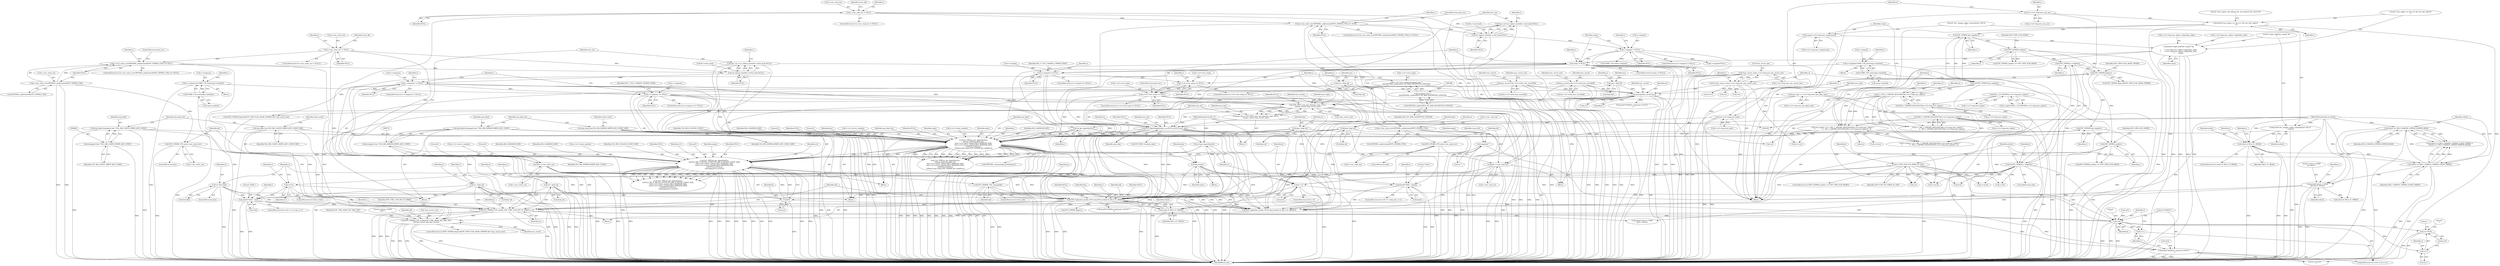 digraph "1_openssl_34628967f1e65dc8f34e000f0f5518e21afbfc7b_0@pointer" {
"1000958" [label="(Call,EVP_CIPHER_CTX_ctrl(dd, EVP_CTRL_GCM_SET_IV_FIXED, k, iv))"];
"1000949" [label="(Call,EVP_CipherInit_ex(dd,c,NULL,key,NULL,(which & SSL3_CC_WRITE)))"];
"1000574" [label="(Call,EVP_CIPHER_CTX_cleanup(dd))"];
"1000498" [label="(Call,dd= s->enc_write_ctx)"];
"1000473" [label="(Call,s->enc_write_ctx != NULL)"];
"1000494" [label="(Call,EVP_CIPHER_CTX_init(s->enc_write_ctx))"];
"1000484" [label="(Call,s->enc_write_ctx=OPENSSL_malloc(sizeof(EVP_CIPHER_CTX)))"];
"1000326" [label="(Call,dd= s->enc_read_ctx)"];
"1000301" [label="(Call,s->enc_read_ctx != NULL)"];
"1000322" [label="(Call,EVP_CIPHER_CTX_init(s->enc_read_ctx))"];
"1000312" [label="(Call,s->enc_read_ctx=OPENSSL_malloc(sizeof(EVP_CIPHER_CTX)))"];
"1000945" [label="(Call,EVP_CIPHER_mode(c))"];
"1000761" [label="(Call,EVP_CIPHER_flags(c))"];
"1000637" [label="(Call,EVP_CIPHER_iv_length(c))"];
"1000628" [label="(Call,EVP_CIPHER_mode(c))"];
"1000599" [label="(Call,EVP_CIPHER_key_length(c))"];
"1000216" [label="(Call,printf(\"\tevp_cipher == %p ==? &d_cbc_ede_cipher3\n\", c))"];
"1000156" [label="(Call,c=s->s3->tmp.new_sym_enc)"];
"1000838" [label="(Call,EVP_CIPHER_key_length(c))"];
"1000813" [label="(Call,tls1_PRF(ssl_get_algorithm2(s),\n\t\t\t\texp_label,exp_label_len,\n\t\t\t\ts->s3->client_random,SSL3_RANDOM_SIZE,\n\t\t\t\ts->s3->server_random,SSL3_RANDOM_SIZE,\n\t\t\t\tNULL,0,NULL,0,\n\t\t\t\tkey,j,tmp1,tmp2,EVP_CIPHER_key_length(c)))"];
"1000814" [label="(Call,ssl_get_algorithm2(s))"];
"1000109" [label="(MethodParameterIn,SSL *s)"];
"1000681" [label="(Call,exp_label=(unsigned char *)TLS_MD_CLIENT_WRITE_KEY_CONST)"];
"1000683" [label="(Call,(unsigned char *)TLS_MD_CLIENT_WRITE_KEY_CONST)"];
"1000728" [label="(Call,exp_label=(unsigned char *)TLS_MD_SERVER_WRITE_KEY_CONST)"];
"1000730" [label="(Call,(unsigned char *)TLS_MD_SERVER_WRITE_KEY_CONST)"];
"1000733" [label="(Call,exp_label_len=TLS_MD_SERVER_WRITE_KEY_CONST_SIZE)"];
"1000686" [label="(Call,exp_label_len=TLS_MD_CLIENT_WRITE_KEY_CONST_SIZE)"];
"1000527" [label="(Call,s->compress == NULL)"];
"1000518" [label="(Call,s->compress=COMP_CTX_new(comp->method))"];
"1000522" [label="(Call,COMP_CTX_new(comp->method))"];
"1000512" [label="(Call,s->compress != NULL)"];
"1000505" [label="(Call,ssl_replace_hash(&s->write_hash,NULL))"];
"1000483" [label="(Call,(s->enc_write_ctx=OPENSSL_malloc(sizeof(EVP_CIPHER_CTX))) == NULL)"];
"1000773" [label="(Call,EVP_DigestSignInit(mac_ctx,NULL,m,NULL,mac_key))"];
"1000331" [label="(Call,mac_ctx=ssl_replace_hash(&s->read_hash,NULL))"];
"1000333" [label="(Call,ssl_replace_hash(&s->read_hash,NULL))"];
"1000311" [label="(Call,(s->enc_read_ctx=OPENSSL_malloc(sizeof(EVP_CIPHER_CTX))) == NULL)"];
"1000503" [label="(Call,mac_ctx = ssl_replace_hash(&s->write_hash,NULL))"];
"1000767" [label="(Call,EVP_PKEY_new_mac_key(mac_type, NULL,\n\t\t\t\tmac_secret,*mac_secret_size))"];
"1000174" [label="(Call,mac_type = s->s3->tmp.new_mac_pkey_type)"];
"1000356" [label="(Call,comp != NULL)"];
"1000195" [label="(Call,printf(\"\talg= %ld/%ld, comp= %p\n\",\n\t       s->s3->tmp.new_cipher->algorithm_mkey,\n\t       s->s3->tmp.new_cipher->algorithm_auth,\n\t       comp))"];
"1000183" [label="(Call,comp=s->s3->tmp.new_compression)"];
"1000340" [label="(Call,s->expand != NULL)"];
"1000402" [label="(Call,s->s3->rrec.comp == NULL)"];
"1000389" [label="(Call,s->s3->rrec.comp=(unsigned char *)\n\t\t\t\t\tOPENSSL_malloc(SSL3_RT_MAX_ENCRYPTED_LENGTH))"];
"1000397" [label="(Call,(unsigned char *)\n\t\t\t\t\tOPENSSL_malloc(SSL3_RT_MAX_ENCRYPTED_LENGTH))"];
"1000399" [label="(Call,OPENSSL_malloc(SSL3_RT_MAX_ENCRYPTED_LENGTH))"];
"1000380" [label="(Call,s->s3->rrec.comp == NULL)"];
"1000369" [label="(Call,s->expand == NULL)"];
"1000360" [label="(Call,s->expand=COMP_CTX_new(comp->method))"];
"1000364" [label="(Call,COMP_CTX_new(comp->method))"];
"1000754" [label="(Call,memcpy(mac_secret,ms,i))"];
"1000554" [label="(Call,mac_secret= &(s->s3->write_mac_secret[0]))"];
"1000429" [label="(Call,mac_secret= &(s->s3->read_mac_secret[0]))"];
"1000648" [label="(Call,ms=  &(p[ 0]))"];
"1000697" [label="(Call,ms=  &(p[ n]))"];
"1000585" [label="(Call,i=*mac_secret_size=s->s3->tmp.new_mac_secret_size)"];
"1000587" [label="(Call,*mac_secret_size=s->s3->tmp.new_mac_secret_size)"];
"1000165" [label="(Call,m=s->s3->tmp.new_hash)"];
"1000765" [label="(Call,mac_key = EVP_PKEY_new_mac_key(mac_type, NULL,\n\t\t\t\tmac_secret,*mac_secret_size))"];
"1000708" [label="(Call,key= &(p[ n]))"];
"1000659" [label="(Call,key= &(p[ n]))"];
"1000601" [label="(Call,j=is_export ? (cl < SSL_C_EXPORT_KEYLENGTH(s->s3->tmp.new_cipher) ?\n\t               cl : SSL_C_EXPORT_KEYLENGTH(s->s3->tmp.new_cipher)) : cl)"];
"1000606" [label="(Call,cl < SSL_C_EXPORT_KEYLENGTH(s->s3->tmp.new_cipher))"];
"1000597" [label="(Call,cl=EVP_CIPHER_key_length(c))"];
"1000608" [label="(Call,SSL_C_EXPORT_KEYLENGTH(s->s3->tmp.new_cipher))"];
"1000148" [label="(Call,SSL_C_IS_EXPORT(s->s3->tmp.new_cipher))"];
"1000617" [label="(Call,SSL_C_EXPORT_KEYLENGTH(s->s3->tmp.new_cipher))"];
"1000851" [label="(Call,tls1_PRF(ssl_get_algorithm2(s),\n\t\t\t\t\tTLS_MD_IV_BLOCK_CONST,TLS_MD_IV_BLOCK_CONST_SIZE,\n\t\t\t\t\ts->s3->client_random,SSL3_RANDOM_SIZE,\n\t\t\t\t\ts->s3->server_random,SSL3_RANDOM_SIZE,\n\t\t\t\t\tNULL,0,NULL,0,\n\t\t\t\t\tempty,0,iv1,iv2,k*2))"];
"1000852" [label="(Call,ssl_get_algorithm2(s))"];
"1000113" [label="(Call,empty[]=\"\")"];
"1000876" [label="(Call,k*2)"];
"1000845" [label="(Call,k > 0)"];
"1000631" [label="(Call,k = EVP_GCM_TLS_FIXED_IV_LEN)"];
"1000635" [label="(Call,k=EVP_CIPHER_iv_length(c))"];
"1000841" [label="(Call,key=tmp1)"];
"1000916" [label="(Call,printf(\"%02x\", key[i]))"];
"1000955" [label="(Call,which & SSL3_CC_WRITE)"];
"1000781" [label="(Call,printf(\"which = %04X\nmac key=\",which))"];
"1000644" [label="(Call,which == SSL3_CHANGE_CIPHER_SERVER_READ)"];
"1000641" [label="(Call,which == SSL3_CHANGE_CIPHER_CLIENT_WRITE)"];
"1000273" [label="(Call,which & SSL3_CC_READ)"];
"1000192" [label="(Call,printf(\"tls1_change_cipher_state(which= %d) w/\n\", which))"];
"1000110" [label="(MethodParameterIn,int which)"];
"1000882" [label="(Call,iv=iv1)"];
"1000936" [label="(Call,printf(\"%02x\", iv[i]))"];
"1000886" [label="(Call,iv= &(iv1[k]))"];
"1000670" [label="(Call,iv=  &(p[ n]))"];
"1000719" [label="(Call,iv=  &(p[ n]))"];
"1000981" [label="(Call,EVP_CIPHER_CTX_ctrl(dd,EVP_CTRL_AEAD_SET_MAC_KEY,\n\t\t\t\t*mac_secret_size,mac_secret))"];
"1001023" [label="(Call,z<k)"];
"1001026" [label="(Call,z++)"];
"1001034" [label="(Call,(z+1)%16)"];
"1001035" [label="(Call,z+1)"];
"1001028" [label="(Call,printf(\"%02X%c\",iv[z],((z+1)%16)?' ':'\n'))"];
"1000643" [label="(Identifier,SSL3_CHANGE_CIPHER_CLIENT_WRITE)"];
"1000810" [label="(Block,)"];
"1000948" [label="(Block,)"];
"1000895" [label="(Identifier,s)"];
"1000762" [label="(Identifier,c)"];
"1000660" [label="(Identifier,key)"];
"1000500" [label="(Call,s->enc_write_ctx)"];
"1000554" [label="(Call,mac_secret= &(s->s3->write_mac_secret[0]))"];
"1000851" [label="(Call,tls1_PRF(ssl_get_algorithm2(s),\n\t\t\t\t\tTLS_MD_IV_BLOCK_CONST,TLS_MD_IV_BLOCK_CONST_SIZE,\n\t\t\t\t\ts->s3->client_random,SSL3_RANDOM_SIZE,\n\t\t\t\t\ts->s3->server_random,SSL3_RANDOM_SIZE,\n\t\t\t\t\tNULL,0,NULL,0,\n\t\t\t\t\tempty,0,iv1,iv2,k*2))"];
"1000728" [label="(Call,exp_label=(unsigned char *)TLS_MD_SERVER_WRITE_KEY_CONST)"];
"1000495" [label="(Call,s->enc_write_ctx)"];
"1000484" [label="(Call,s->enc_write_ctx=OPENSSL_malloc(sizeof(EVP_CIPHER_CTX)))"];
"1000690" [label="(Identifier,client_write)"];
"1000522" [label="(Call,COMP_CTX_new(comp->method))"];
"1000149" [label="(Call,s->s3->tmp.new_cipher)"];
"1000618" [label="(Call,s->s3->tmp.new_cipher)"];
"1000641" [label="(Call,which == SSL3_CHANGE_CIPHER_CLIENT_WRITE)"];
"1000768" [label="(Identifier,mac_type)"];
"1000877" [label="(Identifier,k)"];
"1000157" [label="(Identifier,c)"];
"1000628" [label="(Call,EVP_CIPHER_mode(c))"];
"1000730" [label="(Call,(unsigned char *)TLS_MD_SERVER_WRITE_KEY_CONST)"];
"1000319" [label="(Identifier,NULL)"];
"1000882" [label="(Call,iv=iv1)"];
"1000915" [label="(Identifier,i)"];
"1000323" [label="(Call,s->enc_read_ctx)"];
"1001023" [label="(Call,z<k)"];
"1000688" [label="(Identifier,TLS_MD_CLIENT_WRITE_KEY_CONST_SIZE)"];
"1000310" [label="(ControlStructure,if ((s->enc_read_ctx=OPENSSL_malloc(sizeof(EVP_CIPHER_CTX))) == NULL))"];
"1000885" [label="(ControlStructure,else)"];
"1000393" [label="(Identifier,s)"];
"1000529" [label="(Identifier,s)"];
"1000635" [label="(Call,k=EVP_CIPHER_iv_length(c))"];
"1000757" [label="(Identifier,i)"];
"1000649" [label="(Identifier,ms)"];
"1000642" [label="(Identifier,which)"];
"1000917" [label="(Literal,\"%02x\")"];
"1000944" [label="(Call,EVP_CIPHER_mode(c) == EVP_CIPH_GCM_MODE)"];
"1000650" [label="(Call,&(p[ 0]))"];
"1000981" [label="(Call,EVP_CIPHER_CTX_ctrl(dd,EVP_CTRL_AEAD_SET_MAC_KEY,\n\t\t\t\t*mac_secret_size,mac_secret))"];
"1000818" [label="(Call,s->s3->client_random)"];
"1000774" [label="(Identifier,mac_ctx)"];
"1000813" [label="(Call,tls1_PRF(ssl_get_algorithm2(s),\n\t\t\t\texp_label,exp_label_len,\n\t\t\t\ts->s3->client_random,SSL3_RANDOM_SIZE,\n\t\t\t\ts->s3->server_random,SSL3_RANDOM_SIZE,\n\t\t\t\tNULL,0,NULL,0,\n\t\t\t\tkey,j,tmp1,tmp2,EVP_CIPHER_key_length(c)))"];
"1000836" [label="(Identifier,tmp1)"];
"1001028" [label="(Call,printf(\"%02X%c\",iv[z],((z+1)%16)?' ':'\n'))"];
"1001047" [label="(Call,OPENSSL_cleanse(tmp2,sizeof(tmp1)))"];
"1000988" [label="(Literal,\"which = %04X\nkey=\")"];
"1000301" [label="(Call,s->enc_read_ctx != NULL)"];
"1000698" [label="(Identifier,ms)"];
"1000630" [label="(Identifier,EVP_CIPH_GCM_MODE)"];
"1000954" [label="(Identifier,NULL)"];
"1000884" [label="(Identifier,iv1)"];
"1000148" [label="(Call,SSL_C_IS_EXPORT(s->s3->tmp.new_cipher))"];
"1000781" [label="(Call,printf(\"which = %04X\nmac key=\",which))"];
"1000842" [label="(Identifier,key)"];
"1000632" [label="(Identifier,k)"];
"1000856" [label="(Call,s->s3->client_random)"];
"1000776" [label="(Identifier,m)"];
"1000362" [label="(Identifier,s)"];
"1000167" [label="(Call,s->s3->tmp.new_hash)"];
"1000185" [label="(Call,s->s3->tmp.new_compression)"];
"1000360" [label="(Call,s->expand=COMP_CTX_new(comp->method))"];
"1000384" [label="(Identifier,s)"];
"1000725" [label="(Call,n+=k)"];
"1000627" [label="(Call,EVP_CIPHER_mode(c) == EVP_CIPH_GCM_MODE)"];
"1000399" [label="(Call,OPENSSL_malloc(SSL3_RT_MAX_ENCRYPTED_LENGTH))"];
"1000390" [label="(Call,s->s3->rrec.comp)"];
"1000572" [label="(ControlStructure,if (reuse_dd))"];
"1000855" [label="(Identifier,TLS_MD_IV_BLOCK_CONST_SIZE)"];
"1000729" [label="(Identifier,exp_label)"];
"1000346" [label="(Call,COMP_CTX_free(s->expand))"];
"1000276" [label="(Block,)"];
"1000850" [label="(Call,!tls1_PRF(ssl_get_algorithm2(s),\n\t\t\t\t\tTLS_MD_IV_BLOCK_CONST,TLS_MD_IV_BLOCK_CONST_SIZE,\n\t\t\t\t\ts->s3->client_random,SSL3_RANDOM_SIZE,\n\t\t\t\t\ts->s3->server_random,SSL3_RANDOM_SIZE,\n\t\t\t\t\tNULL,0,NULL,0,\n\t\t\t\t\tempty,0,iv1,iv2,k*2))"];
"1000715" [label="(Identifier,n)"];
"1000373" [label="(Identifier,NULL)"];
"1001039" [label="(Literal,' ')"];
"1000726" [label="(Identifier,n)"];
"1000835" [label="(Identifier,j)"];
"1000852" [label="(Call,ssl_get_algorithm2(s))"];
"1000485" [label="(Call,s->enc_write_ctx)"];
"1000166" [label="(Identifier,m)"];
"1000687" [label="(Identifier,exp_label_len)"];
"1000854" [label="(Identifier,TLS_MD_IV_BLOCK_CONST)"];
"1000654" [label="(Call,n=i+i)"];
"1000365" [label="(Call,comp->method)"];
"1000514" [label="(Identifier,s)"];
"1000667" [label="(Call,j+j)"];
"1000338" [label="(Identifier,NULL)"];
"1000599" [label="(Call,EVP_CIPHER_key_length(c))"];
"1000977" [label="(Identifier,c)"];
"1000115" [label="(Literal,\"\")"];
"1000340" [label="(Call,s->expand != NULL)"];
"1000483" [label="(Call,(s->enc_write_ctx=OPENSSL_malloc(sizeof(EVP_CIPHER_CTX))) == NULL)"];
"1000935" [label="(Identifier,i)"];
"1000196" [label="(Literal,\"\talg= %ld/%ld, comp= %p\n\")"];
"1000812" [label="(Call,!tls1_PRF(ssl_get_algorithm2(s),\n\t\t\t\texp_label,exp_label_len,\n\t\t\t\ts->s3->client_random,SSL3_RANDOM_SIZE,\n\t\t\t\ts->s3->server_random,SSL3_RANDOM_SIZE,\n\t\t\t\tNULL,0,NULL,0,\n\t\t\t\tkey,j,tmp1,tmp2,EVP_CIPHER_key_length(c)))"];
"1000528" [label="(Call,s->compress)"];
"1000534" [label="(Identifier,SSL_F_TLS1_CHANGE_CIPHER_STATE)"];
"1000870" [label="(Identifier,NULL)"];
"1000720" [label="(Identifier,iv)"];
"1000705" [label="(Call,i+j)"];
"1000841" [label="(Call,key=tmp1)"];
"1000764" [label="(Block,)"];
"1000498" [label="(Call,dd= s->enc_write_ctx)"];
"1000585" [label="(Call,i=*mac_secret_size=s->s3->tmp.new_mac_secret_size)"];
"1000874" [label="(Identifier,iv1)"];
"1000769" [label="(Identifier,NULL)"];
"1000494" [label="(Call,EVP_CIPHER_CTX_init(s->enc_write_ctx))"];
"1000763" [label="(Identifier,EVP_CIPH_FLAG_AEAD_CIPHER)"];
"1000114" [label="(Identifier,empty)"];
"1000629" [label="(Identifier,c)"];
"1000659" [label="(Call,key= &(p[ n]))"];
"1000839" [label="(Identifier,c)"];
"1000540" [label="(Identifier,s)"];
"1000873" [label="(Literal,0)"];
"1000661" [label="(Call,&(p[ n]))"];
"1000518" [label="(Call,s->compress=COMP_CTX_new(comp->method))"];
"1000987" [label="(Call,printf(\"which = %04X\nkey=\",which))"];
"1000455" [label="(Identifier,s)"];
"1000305" [label="(Identifier,NULL)"];
"1000760" [label="(Call,EVP_CIPHER_flags(c)&EVP_CIPH_FLAG_AEAD_CIPHER)"];
"1000333" [label="(Call,ssl_replace_hash(&s->read_hash,NULL))"];
"1000311" [label="(Call,(s->enc_read_ctx=OPENSSL_malloc(sizeof(EVP_CIPHER_CTX))) == NULL)"];
"1000946" [label="(Identifier,c)"];
"1000195" [label="(Call,printf(\"\talg= %ld/%ld, comp= %p\n\",\n\t       s->s3->tmp.new_cipher->algorithm_mkey,\n\t       s->s3->tmp.new_cipher->algorithm_auth,\n\t       comp))"];
"1000403" [label="(Call,s->s3->rrec.comp)"];
"1000666" [label="(Identifier,n)"];
"1000665" [label="(Call,n+=j+j)"];
"1000474" [label="(Call,s->enc_write_ctx)"];
"1001026" [label="(Call,z++)"];
"1000144" [label="(Identifier,reuse_dd)"];
"1000626" [label="(ControlStructure,if (EVP_CIPHER_mode(c) == EVP_CIPH_GCM_MODE))"];
"1000846" [label="(Identifier,k)"];
"1000790" [label="(Call,z<i)"];
"1000479" [label="(Identifier,reuse_dd)"];
"1000732" [label="(Identifier,TLS_MD_SERVER_WRITE_KEY_CONST)"];
"1000555" [label="(Identifier,mac_secret)"];
"1000633" [label="(Identifier,EVP_GCM_TLS_FIXED_IV_LEN)"];
"1000334" [label="(Call,&s->read_hash)"];
"1000617" [label="(Call,SSL_C_EXPORT_KEYLENGTH(s->s3->tmp.new_cipher))"];
"1000606" [label="(Call,cl < SSL_C_EXPORT_KEYLENGTH(s->s3->tmp.new_cipher))"];
"1000216" [label="(Call,printf(\"\tevp_cipher == %p ==? &d_cbc_ede_cipher3\n\", c))"];
"1000829" [label="(Identifier,SSL3_RANDOM_SIZE)"];
"1000526" [label="(ControlStructure,if (s->compress == NULL))"];
"1000184" [label="(Identifier,comp)"];
"1000970" [label="(Call,which & SSL3_CC_WRITE)"];
"1000945" [label="(Call,EVP_CIPHER_mode(c))"];
"1000678" [label="(Call,k+k)"];
"1000273" [label="(Call,which & SSL3_CC_READ)"];
"1000782" [label="(Literal,\"which = %04X\nmac key=\")"];
"1000380" [label="(Call,s->s3->rrec.comp == NULL)"];
"1000686" [label="(Call,exp_label_len=TLS_MD_CLIENT_WRITE_KEY_CONST_SIZE)"];
"1000174" [label="(Call,mac_type = s->s3->tmp.new_mac_pkey_type)"];
"1000716" [label="(Call,j+k)"];
"1000853" [label="(Identifier,s)"];
"1000693" [label="(Block,)"];
"1000775" [label="(Identifier,NULL)"];
"1000192" [label="(Call,printf(\"tls1_change_cipher_state(which= %d) w/\n\", which))"];
"1000647" [label="(Block,)"];
"1000588" [label="(Call,*mac_secret_size)"];
"1000520" [label="(Identifier,s)"];
"1000364" [label="(Call,COMP_CTX_new(comp->method))"];
"1000512" [label="(Call,s->compress != NULL)"];
"1000656" [label="(Call,i+i)"];
"1001038" [label="(Literal,16)"];
"1000511" [label="(ControlStructure,if (s->compress != NULL))"];
"1000341" [label="(Call,s->expand)"];
"1000878" [label="(Literal,2)"];
"1000300" [label="(ControlStructure,if (s->enc_read_ctx != NULL))"];
"1000637" [label="(Call,EVP_CIPHER_iv_length(c))"];
"1000976" [label="(Call,EVP_CIPHER_flags(c))"];
"1000531" [label="(Identifier,NULL)"];
"1000165" [label="(Call,m=s->s3->tmp.new_hash)"];
"1001035" [label="(Call,z+1)"];
"1000823" [label="(Identifier,SSL3_RANDOM_SIZE)"];
"1000648" [label="(Call,ms=  &(p[ 0]))"];
"1000831" [label="(Literal,0)"];
"1000388" [label="(Identifier,NULL)"];
"1000274" [label="(Identifier,which)"];
"1000194" [label="(Identifier,which)"];
"1000496" [label="(Identifier,s)"];
"1000527" [label="(Call,s->compress == NULL)"];
"1000754" [label="(Call,memcpy(mac_secret,ms,i))"];
"1000517" [label="(Block,)"];
"1000780" [label="(Identifier,mac_key)"];
"1000342" [label="(Identifier,s)"];
"1000369" [label="(Call,s->expand == NULL)"];
"1000956" [label="(Identifier,which)"];
"1000503" [label="(Call,mac_ctx = ssl_replace_hash(&s->write_hash,NULL))"];
"1000646" [label="(Identifier,SSL3_CHANGE_CIPHER_SERVER_READ)"];
"1000887" [label="(Identifier,iv)"];
"1000574" [label="(Call,EVP_CIPHER_CTX_cleanup(dd))"];
"1000402" [label="(Call,s->s3->rrec.comp == NULL)"];
"1000872" [label="(Identifier,empty)"];
"1000694" [label="(Call,n=i)"];
"1000359" [label="(Block,)"];
"1000830" [label="(Identifier,NULL)"];
"1000868" [label="(Identifier,NULL)"];
"1000952" [label="(Identifier,NULL)"];
"1000355" [label="(ControlStructure,if (comp != NULL))"];
"1000482" [label="(ControlStructure,if ((s->enc_write_ctx=OPENSSL_malloc(sizeof(EVP_CIPHER_CTX))) == NULL))"];
"1001033" [label="(Call,((z+1)%16)?' ':'\n')"];
"1000734" [label="(Identifier,exp_label_len)"];
"1000636" [label="(Identifier,k)"];
"1000672" [label="(Call,&(p[ n]))"];
"1001037" [label="(Literal,1)"];
"1000344" [label="(Identifier,NULL)"];
"1000283" [label="(Identifier,s)"];
"1000833" [label="(Literal,0)"];
"1000602" [label="(Identifier,j)"];
"1000709" [label="(Identifier,key)"];
"1000499" [label="(Identifier,dd)"];
"1000964" [label="(Call,EVP_CipherInit_ex(dd,c,NULL,key,iv,(which & SSL3_CC_WRITE)))"];
"1000814" [label="(Call,ssl_get_algorithm2(s))"];
"1000905" [label="(ControlStructure,for (i=0; i<c->key_len; i++))"];
"1000771" [label="(Call,*mac_secret_size)"];
"1000958" [label="(Call,EVP_CIPHER_CTX_ctrl(dd, EVP_CTRL_GCM_SET_IV_FIXED, k, iv))"];
"1000410" [label="(Identifier,NULL)"];
"1000370" [label="(Call,s->expand)"];
"1000472" [label="(ControlStructure,if (s->enc_write_ctx != NULL))"];
"1000777" [label="(Identifier,NULL)"];
"1000875" [label="(Identifier,iv2)"];
"1000883" [label="(Identifier,iv)"];
"1000356" [label="(Call,comp != NULL)"];
"1000936" [label="(Call,printf(\"%02x\", iv[i]))"];
"1000616" [label="(Identifier,cl)"];
"1000316" [label="(Call,OPENSSL_malloc(sizeof(EVP_CIPHER_CTX)))"];
"1000381" [label="(Call,s->s3->rrec.comp)"];
"1000328" [label="(Call,s->enc_read_ctx)"];
"1000275" [label="(Identifier,SSL3_CC_READ)"];
"1000176" [label="(Call,s->s3->tmp.new_mac_pkey_type)"];
"1000505" [label="(Call,ssl_replace_hash(&s->write_hash,NULL))"];
"1000871" [label="(Literal,0)"];
"1000834" [label="(Identifier,key)"];
"1000313" [label="(Call,s->enc_read_ctx)"];
"1000634" [label="(ControlStructure,else)"];
"1000986" [label="(Identifier,mac_secret)"];
"1000429" [label="(Call,mac_secret= &(s->s3->read_mac_secret[0]))"];
"1000440" [label="(Identifier,mac_secret_size)"];
"1000621" [label="(Identifier,s)"];
"1000788" [label="(Identifier,z)"];
"1000607" [label="(Identifier,cl)"];
"1000302" [label="(Call,s->enc_read_ctx)"];
"1000770" [label="(Identifier,mac_secret)"];
"1000644" [label="(Call,which == SSL3_CHANGE_CIPHER_SERVER_READ)"];
"1000430" [label="(Identifier,mac_secret)"];
"1000682" [label="(Identifier,exp_label)"];
"1000504" [label="(Identifier,mac_ctx)"];
"1000708" [label="(Call,key= &(p[ n]))"];
"1000389" [label="(Call,s->s3->rrec.comp=(unsigned char *)\n\t\t\t\t\tOPENSSL_malloc(SSL3_RT_MAX_ENCRYPTED_LENGTH))"];
"1000397" [label="(Call,(unsigned char *)\n\t\t\t\t\tOPENSSL_malloc(SSL3_RT_MAX_ENCRYPTED_LENGTH))"];
"1000843" [label="(Identifier,tmp1)"];
"1000880" [label="(ControlStructure,if (client_write))"];
"1000601" [label="(Call,j=is_export ? (cl < SSL_C_EXPORT_KEYLENGTH(s->s3->tmp.new_cipher) ?\n\t               cl : SSL_C_EXPORT_KEYLENGTH(s->s3->tmp.new_cipher)) : cl)"];
"1000575" [label="(Identifier,dd)"];
"1000307" [label="(Identifier,reuse_dd)"];
"1000847" [label="(Literal,0)"];
"1000683" [label="(Call,(unsigned char *)TLS_MD_CLIENT_WRITE_KEY_CONST)"];
"1000493" [label="(ControlStructure,else)"];
"1000862" [label="(Call,s->s3->server_random)"];
"1000109" [label="(MethodParameterIn,SSL *s)"];
"1000110" [label="(MethodParameterIn,int which)"];
"1000379" [label="(ControlStructure,if (s->s3->rrec.comp == NULL))"];
"1000824" [label="(Call,s->s3->server_random)"];
"1000400" [label="(Identifier,SSL3_RT_MAX_ENCRYPTED_LENGTH)"];
"1000215" [label="(Identifier,comp)"];
"1000326" [label="(Call,dd= s->enc_read_ctx)"];
"1000719" [label="(Call,iv=  &(p[ n]))"];
"1000339" [label="(ControlStructure,if (s->expand != NULL))"];
"1000523" [label="(Call,comp->method)"];
"1000778" [label="(Identifier,mac_key)"];
"1000556" [label="(Call,&(s->s3->write_mac_secret[0]))"];
"1000350" [label="(Call,s->expand=NULL)"];
"1000681" [label="(Call,exp_label=(unsigned char *)TLS_MD_CLIENT_WRITE_KEY_CONST)"];
"1000272" [label="(ControlStructure,if (which & SSL3_CC_READ))"];
"1001068" [label="(MethodReturn,int)"];
"1000655" [label="(Identifier,n)"];
"1000953" [label="(Identifier,key)"];
"1000597" [label="(Call,cl=EVP_CIPHER_key_length(c))"];
"1000937" [label="(Literal,\"%02x\")"];
"1000949" [label="(Call,EVP_CipherInit_ex(dd,c,NULL,key,NULL,(which & SSL3_CC_WRITE)))"];
"1000586" [label="(Identifier,i)"];
"1000513" [label="(Call,s->compress)"];
"1000218" [label="(Identifier,c)"];
"1000111" [label="(Block,)"];
"1000938" [label="(Call,iv[i])"];
"1000327" [label="(Identifier,dd)"];
"1000735" [label="(Identifier,TLS_MD_SERVER_WRITE_KEY_CONST_SIZE)"];
"1000960" [label="(Identifier,EVP_CTRL_GCM_SET_IV_FIXED)"];
"1000795" [label="(Call,printf(\"%02X%c\",ms[z],((z+1)%16)?' ':'\n'))"];
"1000765" [label="(Call,mac_key = EVP_PKEY_new_mac_key(mac_type, NULL,\n\t\t\t\tmac_secret,*mac_secret_size))"];
"1000983" [label="(Identifier,EVP_CTRL_AEAD_SET_MAC_KEY)"];
"1000677" [label="(Identifier,n)"];
"1000916" [label="(Call,printf(\"%02x\", key[i]))"];
"1001030" [label="(Call,iv[z])"];
"1000477" [label="(Identifier,NULL)"];
"1000670" [label="(Call,iv=  &(p[ n]))"];
"1000817" [label="(Identifier,exp_label_len)"];
"1000156" [label="(Call,c=s->s3->tmp.new_sym_enc)"];
"1000320" [label="(ControlStructure,goto err;)"];
"1000714" [label="(Call,n+=j+k)"];
"1000577" [label="(Identifier,p)"];
"1000974" [label="(Call,(EVP_CIPHER_flags(c)&EVP_CIPH_FLAG_AEAD_CIPHER) && *mac_secret_size)"];
"1000832" [label="(Identifier,NULL)"];
"1001020" [label="(Call,z=0)"];
"1000603" [label="(Call,is_export ? (cl < SSL_C_EXPORT_KEYLENGTH(s->s3->tmp.new_cipher) ?\n\t               cl : SSL_C_EXPORT_KEYLENGTH(s->s3->tmp.new_cipher)) : cl)"];
"1000845" [label="(Call,k > 0)"];
"1000321" [label="(ControlStructure,else)"];
"1000332" [label="(Identifier,mac_ctx)"];
"1000756" [label="(Identifier,ms)"];
"1000322" [label="(Call,EVP_CIPHER_CTX_init(s->enc_read_ctx))"];
"1000314" [label="(Identifier,s)"];
"1001034" [label="(Call,(z+1)%16)"];
"1000761" [label="(Call,EVP_CIPHER_flags(c))"];
"1001040" [label="(Literal,'\n')"];
"1000348" [label="(Identifier,s)"];
"1000491" [label="(Identifier,NULL)"];
"1000486" [label="(Identifier,s)"];
"1000609" [label="(Call,s->s3->tmp.new_cipher)"];
"1000331" [label="(Call,mac_ctx=ssl_replace_hash(&s->read_hash,NULL))"];
"1000645" [label="(Identifier,which)"];
"1000767" [label="(Call,EVP_PKEY_new_mac_key(mac_type, NULL,\n\t\t\t\tmac_secret,*mac_secret_size))"];
"1000605" [label="(Call,cl < SSL_C_EXPORT_KEYLENGTH(s->s3->tmp.new_cipher) ?\n\t               cl : SSL_C_EXPORT_KEYLENGTH(s->s3->tmp.new_cipher))"];
"1000869" [label="(Literal,0)"];
"1000516" [label="(Identifier,NULL)"];
"1000951" [label="(Identifier,c)"];
"1000867" [label="(Identifier,SSL3_RANDOM_SIZE)"];
"1000886" [label="(Call,iv= &(iv1[k]))"];
"1000973" [label="(ControlStructure,if ((EVP_CIPHER_flags(c)&EVP_CIPH_FLAG_AEAD_CIPHER) && *mac_secret_size))"];
"1000888" [label="(Call,&(iv1[k]))"];
"1000371" [label="(Identifier,s)"];
"1000146" [label="(Call,is_export=SSL_C_IS_EXPORT(s->s3->tmp.new_cipher))"];
"1000837" [label="(Identifier,tmp2)"];
"1000957" [label="(Identifier,SSL3_CC_WRITE)"];
"1000773" [label="(Call,EVP_DigestSignInit(mac_ctx,NULL,m,NULL,mac_key))"];
"1000755" [label="(Identifier,mac_secret)"];
"1001019" [label="(ControlStructure,for (z=0; z<k; z++))"];
"1000676" [label="(Call,n+=k+k)"];
"1000959" [label="(Identifier,dd)"];
"1000962" [label="(Identifier,iv)"];
"1000925" [label="(ControlStructure,for (i=0; i<c->iv_len; i++))"];
"1000703" [label="(Call,n+=i+j)"];
"1001002" [label="(Call,printf(\"%02X%c\",key[z],((z+1)%16)?' ':'\n'))"];
"1000638" [label="(Identifier,c)"];
"1000519" [label="(Call,s->compress)"];
"1000766" [label="(Identifier,mac_key)"];
"1000918" [label="(Call,key[i])"];
"1000737" [label="(Identifier,client_write)"];
"1000358" [label="(Identifier,NULL)"];
"1000710" [label="(Call,&(p[ n]))"];
"1000406" [label="(Identifier,s)"];
"1000473" [label="(Call,s->enc_write_ctx != NULL)"];
"1000982" [label="(Identifier,dd)"];
"1000600" [label="(Identifier,c)"];
"1000590" [label="(Call,s->s3->tmp.new_mac_secret_size)"];
"1000961" [label="(Identifier,k)"];
"1000815" [label="(Identifier,s)"];
"1000175" [label="(Identifier,mac_type)"];
"1000376" [label="(Identifier,SSL_F_TLS1_CHANGE_CIPHER_STATE)"];
"1001036" [label="(Identifier,z)"];
"1000779" [label="(Call,EVP_PKEY_free(mac_key))"];
"1000984" [label="(Call,*mac_secret_size)"];
"1001029" [label="(Literal,\"%02X%c\")"];
"1000183" [label="(Call,comp=s->s3->tmp.new_compression)"];
"1001024" [label="(Identifier,z)"];
"1000587" [label="(Call,*mac_secret_size=s->s3->tmp.new_mac_secret_size)"];
"1000324" [label="(Identifier,s)"];
"1000955" [label="(Call,which & SSL3_CC_WRITE)"];
"1000565" [label="(Identifier,mac_secret_size)"];
"1000158" [label="(Call,s->s3->tmp.new_sym_enc)"];
"1000193" [label="(Literal,\"tls1_change_cipher_state(which= %d) w/\n\")"];
"1000704" [label="(Identifier,n)"];
"1000721" [label="(Call,&(p[ n]))"];
"1000947" [label="(Identifier,EVP_CIPH_GCM_MODE)"];
"1000411" [label="(ControlStructure,goto err;)"];
"1000368" [label="(ControlStructure,if (s->expand == NULL))"];
"1000640" [label="(Call,(which == SSL3_CHANGE_CIPHER_CLIENT_WRITE) ||\n\t\t(which == SSL3_CHANGE_CIPHER_SERVER_READ))"];
"1000631" [label="(Call,k = EVP_GCM_TLS_FIXED_IV_LEN)"];
"1000492" [label="(ControlStructure,goto err;)"];
"1000217" [label="(Literal,\"\tevp_cipher == %p ==? &d_cbc_ede_cipher3\n\")"];
"1000876" [label="(Call,k*2)"];
"1000220" [label="(Literal,\"\tevp_cipher: nid, blksz= %d, %d, keylen=%d, ivlen=%d\n\")"];
"1000431" [label="(Call,&(s->s3->read_mac_secret[0]))"];
"1000733" [label="(Call,exp_label_len=TLS_MD_SERVER_WRITE_KEY_CONST_SIZE)"];
"1000697" [label="(Call,ms=  &(p[ n]))"];
"1001042" [label="(Literal,\"\n\")"];
"1000608" [label="(Call,SSL_C_EXPORT_KEYLENGTH(s->s3->tmp.new_cipher))"];
"1000197" [label="(Call,s->s3->tmp.new_cipher->algorithm_mkey)"];
"1000401" [label="(ControlStructure,if (s->s3->rrec.comp == NULL))"];
"1000357" [label="(Identifier,comp)"];
"1001027" [label="(Identifier,z)"];
"1000113" [label="(Call,empty[]=\"\")"];
"1000598" [label="(Identifier,cl)"];
"1000861" [label="(Identifier,SSL3_RANDOM_SIZE)"];
"1000685" [label="(Identifier,TLS_MD_CLIENT_WRITE_KEY_CONST)"];
"1000671" [label="(Identifier,iv)"];
"1000415" [label="(Identifier,s)"];
"1001025" [label="(Identifier,k)"];
"1000448" [label="(Block,)"];
"1000206" [label="(Call,s->s3->tmp.new_cipher->algorithm_auth)"];
"1000488" [label="(Call,OPENSSL_malloc(sizeof(EVP_CIPHER_CTX)))"];
"1000838" [label="(Call,EVP_CIPHER_key_length(c))"];
"1000361" [label="(Call,s->expand)"];
"1000816" [label="(Identifier,exp_label)"];
"1000506" [label="(Call,&s->write_hash)"];
"1000844" [label="(ControlStructure,if (k > 0))"];
"1000510" [label="(Identifier,NULL)"];
"1000312" [label="(Call,s->enc_read_ctx=OPENSSL_malloc(sizeof(EVP_CIPHER_CTX)))"];
"1000950" [label="(Identifier,dd)"];
"1000783" [label="(Identifier,which)"];
"1000699" [label="(Call,&(p[ n]))"];
"1000958" -> "1000948"  [label="AST: "];
"1000958" -> "1000962"  [label="CFG: "];
"1000959" -> "1000958"  [label="AST: "];
"1000960" -> "1000958"  [label="AST: "];
"1000961" -> "1000958"  [label="AST: "];
"1000962" -> "1000958"  [label="AST: "];
"1000977" -> "1000958"  [label="CFG: "];
"1000958" -> "1001068"  [label="DDG: "];
"1000958" -> "1001068"  [label="DDG: "];
"1000958" -> "1001068"  [label="DDG: "];
"1000958" -> "1001068"  [label="DDG: "];
"1000949" -> "1000958"  [label="DDG: "];
"1000845" -> "1000958"  [label="DDG: "];
"1000876" -> "1000958"  [label="DDG: "];
"1000631" -> "1000958"  [label="DDG: "];
"1000635" -> "1000958"  [label="DDG: "];
"1000882" -> "1000958"  [label="DDG: "];
"1000936" -> "1000958"  [label="DDG: "];
"1000886" -> "1000958"  [label="DDG: "];
"1000670" -> "1000958"  [label="DDG: "];
"1000719" -> "1000958"  [label="DDG: "];
"1000958" -> "1000981"  [label="DDG: "];
"1000958" -> "1001023"  [label="DDG: "];
"1000958" -> "1001028"  [label="DDG: "];
"1000949" -> "1000948"  [label="AST: "];
"1000949" -> "1000955"  [label="CFG: "];
"1000950" -> "1000949"  [label="AST: "];
"1000951" -> "1000949"  [label="AST: "];
"1000952" -> "1000949"  [label="AST: "];
"1000953" -> "1000949"  [label="AST: "];
"1000954" -> "1000949"  [label="AST: "];
"1000955" -> "1000949"  [label="AST: "];
"1000959" -> "1000949"  [label="CFG: "];
"1000949" -> "1001068"  [label="DDG: "];
"1000949" -> "1001068"  [label="DDG: "];
"1000949" -> "1001068"  [label="DDG: "];
"1000949" -> "1001068"  [label="DDG: "];
"1000574" -> "1000949"  [label="DDG: "];
"1000498" -> "1000949"  [label="DDG: "];
"1000326" -> "1000949"  [label="DDG: "];
"1000945" -> "1000949"  [label="DDG: "];
"1000813" -> "1000949"  [label="DDG: "];
"1000851" -> "1000949"  [label="DDG: "];
"1000527" -> "1000949"  [label="DDG: "];
"1000773" -> "1000949"  [label="DDG: "];
"1000512" -> "1000949"  [label="DDG: "];
"1000402" -> "1000949"  [label="DDG: "];
"1000356" -> "1000949"  [label="DDG: "];
"1000708" -> "1000949"  [label="DDG: "];
"1000841" -> "1000949"  [label="DDG: "];
"1000659" -> "1000949"  [label="DDG: "];
"1000916" -> "1000949"  [label="DDG: "];
"1000955" -> "1000949"  [label="DDG: "];
"1000955" -> "1000949"  [label="DDG: "];
"1000949" -> "1000976"  [label="DDG: "];
"1000949" -> "1001002"  [label="DDG: "];
"1000574" -> "1000572"  [label="AST: "];
"1000574" -> "1000575"  [label="CFG: "];
"1000575" -> "1000574"  [label="AST: "];
"1000577" -> "1000574"  [label="CFG: "];
"1000574" -> "1001068"  [label="DDG: "];
"1000574" -> "1001068"  [label="DDG: "];
"1000498" -> "1000574"  [label="DDG: "];
"1000326" -> "1000574"  [label="DDG: "];
"1000574" -> "1000964"  [label="DDG: "];
"1000498" -> "1000448"  [label="AST: "];
"1000498" -> "1000500"  [label="CFG: "];
"1000499" -> "1000498"  [label="AST: "];
"1000500" -> "1000498"  [label="AST: "];
"1000504" -> "1000498"  [label="CFG: "];
"1000498" -> "1001068"  [label="DDG: "];
"1000498" -> "1001068"  [label="DDG: "];
"1000473" -> "1000498"  [label="DDG: "];
"1000494" -> "1000498"  [label="DDG: "];
"1000498" -> "1000964"  [label="DDG: "];
"1000473" -> "1000472"  [label="AST: "];
"1000473" -> "1000477"  [label="CFG: "];
"1000474" -> "1000473"  [label="AST: "];
"1000477" -> "1000473"  [label="AST: "];
"1000479" -> "1000473"  [label="CFG: "];
"1000486" -> "1000473"  [label="CFG: "];
"1000473" -> "1001068"  [label="DDG: "];
"1000473" -> "1000483"  [label="DDG: "];
"1000473" -> "1000505"  [label="DDG: "];
"1000494" -> "1000493"  [label="AST: "];
"1000494" -> "1000495"  [label="CFG: "];
"1000495" -> "1000494"  [label="AST: "];
"1000499" -> "1000494"  [label="CFG: "];
"1000494" -> "1001068"  [label="DDG: "];
"1000484" -> "1000494"  [label="DDG: "];
"1000484" -> "1000483"  [label="AST: "];
"1000484" -> "1000488"  [label="CFG: "];
"1000485" -> "1000484"  [label="AST: "];
"1000488" -> "1000484"  [label="AST: "];
"1000491" -> "1000484"  [label="CFG: "];
"1000484" -> "1001068"  [label="DDG: "];
"1000484" -> "1001068"  [label="DDG: "];
"1000484" -> "1000483"  [label="DDG: "];
"1000326" -> "1000276"  [label="AST: "];
"1000326" -> "1000328"  [label="CFG: "];
"1000327" -> "1000326"  [label="AST: "];
"1000328" -> "1000326"  [label="AST: "];
"1000332" -> "1000326"  [label="CFG: "];
"1000326" -> "1001068"  [label="DDG: "];
"1000326" -> "1001068"  [label="DDG: "];
"1000301" -> "1000326"  [label="DDG: "];
"1000322" -> "1000326"  [label="DDG: "];
"1000326" -> "1000964"  [label="DDG: "];
"1000301" -> "1000300"  [label="AST: "];
"1000301" -> "1000305"  [label="CFG: "];
"1000302" -> "1000301"  [label="AST: "];
"1000305" -> "1000301"  [label="AST: "];
"1000307" -> "1000301"  [label="CFG: "];
"1000314" -> "1000301"  [label="CFG: "];
"1000301" -> "1001068"  [label="DDG: "];
"1000301" -> "1000311"  [label="DDG: "];
"1000301" -> "1000333"  [label="DDG: "];
"1000322" -> "1000321"  [label="AST: "];
"1000322" -> "1000323"  [label="CFG: "];
"1000323" -> "1000322"  [label="AST: "];
"1000327" -> "1000322"  [label="CFG: "];
"1000322" -> "1001068"  [label="DDG: "];
"1000312" -> "1000322"  [label="DDG: "];
"1000312" -> "1000311"  [label="AST: "];
"1000312" -> "1000316"  [label="CFG: "];
"1000313" -> "1000312"  [label="AST: "];
"1000316" -> "1000312"  [label="AST: "];
"1000319" -> "1000312"  [label="CFG: "];
"1000312" -> "1001068"  [label="DDG: "];
"1000312" -> "1001068"  [label="DDG: "];
"1000312" -> "1000311"  [label="DDG: "];
"1000945" -> "1000944"  [label="AST: "];
"1000945" -> "1000946"  [label="CFG: "];
"1000946" -> "1000945"  [label="AST: "];
"1000947" -> "1000945"  [label="CFG: "];
"1000945" -> "1000944"  [label="DDG: "];
"1000761" -> "1000945"  [label="DDG: "];
"1000838" -> "1000945"  [label="DDG: "];
"1000945" -> "1000964"  [label="DDG: "];
"1000761" -> "1000760"  [label="AST: "];
"1000761" -> "1000762"  [label="CFG: "];
"1000762" -> "1000761"  [label="AST: "];
"1000763" -> "1000761"  [label="CFG: "];
"1000761" -> "1000760"  [label="DDG: "];
"1000637" -> "1000761"  [label="DDG: "];
"1000628" -> "1000761"  [label="DDG: "];
"1000761" -> "1000838"  [label="DDG: "];
"1000637" -> "1000635"  [label="AST: "];
"1000637" -> "1000638"  [label="CFG: "];
"1000638" -> "1000637"  [label="AST: "];
"1000635" -> "1000637"  [label="CFG: "];
"1000637" -> "1001068"  [label="DDG: "];
"1000637" -> "1000635"  [label="DDG: "];
"1000628" -> "1000637"  [label="DDG: "];
"1000628" -> "1000627"  [label="AST: "];
"1000628" -> "1000629"  [label="CFG: "];
"1000629" -> "1000628"  [label="AST: "];
"1000630" -> "1000628"  [label="CFG: "];
"1000628" -> "1001068"  [label="DDG: "];
"1000628" -> "1000627"  [label="DDG: "];
"1000599" -> "1000628"  [label="DDG: "];
"1000599" -> "1000597"  [label="AST: "];
"1000599" -> "1000600"  [label="CFG: "];
"1000600" -> "1000599"  [label="AST: "];
"1000597" -> "1000599"  [label="CFG: "];
"1000599" -> "1000597"  [label="DDG: "];
"1000216" -> "1000599"  [label="DDG: "];
"1000216" -> "1000111"  [label="AST: "];
"1000216" -> "1000218"  [label="CFG: "];
"1000217" -> "1000216"  [label="AST: "];
"1000218" -> "1000216"  [label="AST: "];
"1000220" -> "1000216"  [label="CFG: "];
"1000216" -> "1001068"  [label="DDG: "];
"1000216" -> "1001068"  [label="DDG: "];
"1000156" -> "1000216"  [label="DDG: "];
"1000156" -> "1000111"  [label="AST: "];
"1000156" -> "1000158"  [label="CFG: "];
"1000157" -> "1000156"  [label="AST: "];
"1000158" -> "1000156"  [label="AST: "];
"1000166" -> "1000156"  [label="CFG: "];
"1000156" -> "1001068"  [label="DDG: "];
"1000838" -> "1000813"  [label="AST: "];
"1000838" -> "1000839"  [label="CFG: "];
"1000839" -> "1000838"  [label="AST: "];
"1000813" -> "1000838"  [label="CFG: "];
"1000838" -> "1001068"  [label="DDG: "];
"1000838" -> "1000813"  [label="DDG: "];
"1000813" -> "1000812"  [label="AST: "];
"1000814" -> "1000813"  [label="AST: "];
"1000816" -> "1000813"  [label="AST: "];
"1000817" -> "1000813"  [label="AST: "];
"1000818" -> "1000813"  [label="AST: "];
"1000823" -> "1000813"  [label="AST: "];
"1000824" -> "1000813"  [label="AST: "];
"1000829" -> "1000813"  [label="AST: "];
"1000830" -> "1000813"  [label="AST: "];
"1000831" -> "1000813"  [label="AST: "];
"1000832" -> "1000813"  [label="AST: "];
"1000833" -> "1000813"  [label="AST: "];
"1000834" -> "1000813"  [label="AST: "];
"1000835" -> "1000813"  [label="AST: "];
"1000836" -> "1000813"  [label="AST: "];
"1000837" -> "1000813"  [label="AST: "];
"1000812" -> "1000813"  [label="CFG: "];
"1000813" -> "1001068"  [label="DDG: "];
"1000813" -> "1001068"  [label="DDG: "];
"1000813" -> "1001068"  [label="DDG: "];
"1000813" -> "1001068"  [label="DDG: "];
"1000813" -> "1001068"  [label="DDG: "];
"1000813" -> "1001068"  [label="DDG: "];
"1000813" -> "1001068"  [label="DDG: "];
"1000813" -> "1001068"  [label="DDG: "];
"1000813" -> "1001068"  [label="DDG: "];
"1000813" -> "1001068"  [label="DDG: "];
"1000813" -> "1001068"  [label="DDG: "];
"1000813" -> "1001068"  [label="DDG: "];
"1000813" -> "1000812"  [label="DDG: "];
"1000813" -> "1000812"  [label="DDG: "];
"1000813" -> "1000812"  [label="DDG: "];
"1000813" -> "1000812"  [label="DDG: "];
"1000813" -> "1000812"  [label="DDG: "];
"1000813" -> "1000812"  [label="DDG: "];
"1000813" -> "1000812"  [label="DDG: "];
"1000813" -> "1000812"  [label="DDG: "];
"1000813" -> "1000812"  [label="DDG: "];
"1000813" -> "1000812"  [label="DDG: "];
"1000813" -> "1000812"  [label="DDG: "];
"1000813" -> "1000812"  [label="DDG: "];
"1000813" -> "1000812"  [label="DDG: "];
"1000814" -> "1000813"  [label="DDG: "];
"1000681" -> "1000813"  [label="DDG: "];
"1000728" -> "1000813"  [label="DDG: "];
"1000733" -> "1000813"  [label="DDG: "];
"1000686" -> "1000813"  [label="DDG: "];
"1000527" -> "1000813"  [label="DDG: "];
"1000773" -> "1000813"  [label="DDG: "];
"1000512" -> "1000813"  [label="DDG: "];
"1000356" -> "1000813"  [label="DDG: "];
"1000402" -> "1000813"  [label="DDG: "];
"1000708" -> "1000813"  [label="DDG: "];
"1000659" -> "1000813"  [label="DDG: "];
"1000601" -> "1000813"  [label="DDG: "];
"1000813" -> "1000841"  [label="DDG: "];
"1000813" -> "1000851"  [label="DDG: "];
"1000813" -> "1000851"  [label="DDG: "];
"1000813" -> "1000851"  [label="DDG: "];
"1000813" -> "1000851"  [label="DDG: "];
"1000813" -> "1000964"  [label="DDG: "];
"1000813" -> "1001047"  [label="DDG: "];
"1000814" -> "1000815"  [label="CFG: "];
"1000815" -> "1000814"  [label="AST: "];
"1000816" -> "1000814"  [label="CFG: "];
"1000814" -> "1001068"  [label="DDG: "];
"1000109" -> "1000814"  [label="DDG: "];
"1000814" -> "1000852"  [label="DDG: "];
"1000109" -> "1000108"  [label="AST: "];
"1000109" -> "1001068"  [label="DDG: "];
"1000109" -> "1000852"  [label="DDG: "];
"1000681" -> "1000647"  [label="AST: "];
"1000681" -> "1000683"  [label="CFG: "];
"1000682" -> "1000681"  [label="AST: "];
"1000683" -> "1000681"  [label="AST: "];
"1000687" -> "1000681"  [label="CFG: "];
"1000681" -> "1001068"  [label="DDG: "];
"1000681" -> "1001068"  [label="DDG: "];
"1000683" -> "1000681"  [label="DDG: "];
"1000683" -> "1000685"  [label="CFG: "];
"1000684" -> "1000683"  [label="AST: "];
"1000685" -> "1000683"  [label="AST: "];
"1000683" -> "1001068"  [label="DDG: "];
"1000728" -> "1000693"  [label="AST: "];
"1000728" -> "1000730"  [label="CFG: "];
"1000729" -> "1000728"  [label="AST: "];
"1000730" -> "1000728"  [label="AST: "];
"1000734" -> "1000728"  [label="CFG: "];
"1000728" -> "1001068"  [label="DDG: "];
"1000728" -> "1001068"  [label="DDG: "];
"1000730" -> "1000728"  [label="DDG: "];
"1000730" -> "1000732"  [label="CFG: "];
"1000731" -> "1000730"  [label="AST: "];
"1000732" -> "1000730"  [label="AST: "];
"1000730" -> "1001068"  [label="DDG: "];
"1000733" -> "1000693"  [label="AST: "];
"1000733" -> "1000735"  [label="CFG: "];
"1000734" -> "1000733"  [label="AST: "];
"1000735" -> "1000733"  [label="AST: "];
"1000737" -> "1000733"  [label="CFG: "];
"1000733" -> "1001068"  [label="DDG: "];
"1000733" -> "1001068"  [label="DDG: "];
"1000686" -> "1000647"  [label="AST: "];
"1000686" -> "1000688"  [label="CFG: "];
"1000687" -> "1000686"  [label="AST: "];
"1000688" -> "1000686"  [label="AST: "];
"1000690" -> "1000686"  [label="CFG: "];
"1000686" -> "1001068"  [label="DDG: "];
"1000686" -> "1001068"  [label="DDG: "];
"1000527" -> "1000526"  [label="AST: "];
"1000527" -> "1000531"  [label="CFG: "];
"1000528" -> "1000527"  [label="AST: "];
"1000531" -> "1000527"  [label="AST: "];
"1000534" -> "1000527"  [label="CFG: "];
"1000540" -> "1000527"  [label="CFG: "];
"1000527" -> "1001068"  [label="DDG: "];
"1000527" -> "1001068"  [label="DDG: "];
"1000527" -> "1001068"  [label="DDG: "];
"1000518" -> "1000527"  [label="DDG: "];
"1000512" -> "1000527"  [label="DDG: "];
"1000527" -> "1000767"  [label="DDG: "];
"1000527" -> "1000964"  [label="DDG: "];
"1000518" -> "1000517"  [label="AST: "];
"1000518" -> "1000522"  [label="CFG: "];
"1000519" -> "1000518"  [label="AST: "];
"1000522" -> "1000518"  [label="AST: "];
"1000529" -> "1000518"  [label="CFG: "];
"1000518" -> "1001068"  [label="DDG: "];
"1000522" -> "1000518"  [label="DDG: "];
"1000522" -> "1000523"  [label="CFG: "];
"1000523" -> "1000522"  [label="AST: "];
"1000522" -> "1001068"  [label="DDG: "];
"1000512" -> "1000511"  [label="AST: "];
"1000512" -> "1000516"  [label="CFG: "];
"1000513" -> "1000512"  [label="AST: "];
"1000516" -> "1000512"  [label="AST: "];
"1000520" -> "1000512"  [label="CFG: "];
"1000540" -> "1000512"  [label="CFG: "];
"1000512" -> "1001068"  [label="DDG: "];
"1000512" -> "1001068"  [label="DDG: "];
"1000512" -> "1001068"  [label="DDG: "];
"1000505" -> "1000512"  [label="DDG: "];
"1000512" -> "1000767"  [label="DDG: "];
"1000512" -> "1000964"  [label="DDG: "];
"1000505" -> "1000503"  [label="AST: "];
"1000505" -> "1000510"  [label="CFG: "];
"1000506" -> "1000505"  [label="AST: "];
"1000510" -> "1000505"  [label="AST: "];
"1000503" -> "1000505"  [label="CFG: "];
"1000505" -> "1001068"  [label="DDG: "];
"1000505" -> "1000503"  [label="DDG: "];
"1000505" -> "1000503"  [label="DDG: "];
"1000483" -> "1000505"  [label="DDG: "];
"1000483" -> "1000482"  [label="AST: "];
"1000483" -> "1000491"  [label="CFG: "];
"1000491" -> "1000483"  [label="AST: "];
"1000492" -> "1000483"  [label="CFG: "];
"1000496" -> "1000483"  [label="CFG: "];
"1000483" -> "1001068"  [label="DDG: "];
"1000483" -> "1001068"  [label="DDG: "];
"1000773" -> "1000764"  [label="AST: "];
"1000773" -> "1000778"  [label="CFG: "];
"1000774" -> "1000773"  [label="AST: "];
"1000775" -> "1000773"  [label="AST: "];
"1000776" -> "1000773"  [label="AST: "];
"1000777" -> "1000773"  [label="AST: "];
"1000778" -> "1000773"  [label="AST: "];
"1000780" -> "1000773"  [label="CFG: "];
"1000773" -> "1001068"  [label="DDG: "];
"1000773" -> "1001068"  [label="DDG: "];
"1000773" -> "1001068"  [label="DDG: "];
"1000331" -> "1000773"  [label="DDG: "];
"1000503" -> "1000773"  [label="DDG: "];
"1000767" -> "1000773"  [label="DDG: "];
"1000165" -> "1000773"  [label="DDG: "];
"1000765" -> "1000773"  [label="DDG: "];
"1000773" -> "1000779"  [label="DDG: "];
"1000773" -> "1000964"  [label="DDG: "];
"1000331" -> "1000276"  [label="AST: "];
"1000331" -> "1000333"  [label="CFG: "];
"1000332" -> "1000331"  [label="AST: "];
"1000333" -> "1000331"  [label="AST: "];
"1000342" -> "1000331"  [label="CFG: "];
"1000331" -> "1001068"  [label="DDG: "];
"1000331" -> "1001068"  [label="DDG: "];
"1000333" -> "1000331"  [label="DDG: "];
"1000333" -> "1000331"  [label="DDG: "];
"1000333" -> "1000338"  [label="CFG: "];
"1000334" -> "1000333"  [label="AST: "];
"1000338" -> "1000333"  [label="AST: "];
"1000333" -> "1001068"  [label="DDG: "];
"1000311" -> "1000333"  [label="DDG: "];
"1000333" -> "1000340"  [label="DDG: "];
"1000311" -> "1000310"  [label="AST: "];
"1000311" -> "1000319"  [label="CFG: "];
"1000319" -> "1000311"  [label="AST: "];
"1000320" -> "1000311"  [label="CFG: "];
"1000324" -> "1000311"  [label="CFG: "];
"1000311" -> "1001068"  [label="DDG: "];
"1000311" -> "1001068"  [label="DDG: "];
"1000503" -> "1000448"  [label="AST: "];
"1000504" -> "1000503"  [label="AST: "];
"1000514" -> "1000503"  [label="CFG: "];
"1000503" -> "1001068"  [label="DDG: "];
"1000503" -> "1001068"  [label="DDG: "];
"1000767" -> "1000765"  [label="AST: "];
"1000767" -> "1000771"  [label="CFG: "];
"1000768" -> "1000767"  [label="AST: "];
"1000769" -> "1000767"  [label="AST: "];
"1000770" -> "1000767"  [label="AST: "];
"1000771" -> "1000767"  [label="AST: "];
"1000765" -> "1000767"  [label="CFG: "];
"1000767" -> "1001068"  [label="DDG: "];
"1000767" -> "1001068"  [label="DDG: "];
"1000767" -> "1001068"  [label="DDG: "];
"1000767" -> "1000765"  [label="DDG: "];
"1000767" -> "1000765"  [label="DDG: "];
"1000767" -> "1000765"  [label="DDG: "];
"1000767" -> "1000765"  [label="DDG: "];
"1000174" -> "1000767"  [label="DDG: "];
"1000356" -> "1000767"  [label="DDG: "];
"1000402" -> "1000767"  [label="DDG: "];
"1000754" -> "1000767"  [label="DDG: "];
"1000587" -> "1000767"  [label="DDG: "];
"1000767" -> "1000974"  [label="DDG: "];
"1000767" -> "1000981"  [label="DDG: "];
"1000174" -> "1000111"  [label="AST: "];
"1000174" -> "1000176"  [label="CFG: "];
"1000175" -> "1000174"  [label="AST: "];
"1000176" -> "1000174"  [label="AST: "];
"1000184" -> "1000174"  [label="CFG: "];
"1000174" -> "1001068"  [label="DDG: "];
"1000174" -> "1001068"  [label="DDG: "];
"1000356" -> "1000355"  [label="AST: "];
"1000356" -> "1000358"  [label="CFG: "];
"1000357" -> "1000356"  [label="AST: "];
"1000358" -> "1000356"  [label="AST: "];
"1000362" -> "1000356"  [label="CFG: "];
"1000415" -> "1000356"  [label="CFG: "];
"1000356" -> "1001068"  [label="DDG: "];
"1000356" -> "1001068"  [label="DDG: "];
"1000356" -> "1001068"  [label="DDG: "];
"1000195" -> "1000356"  [label="DDG: "];
"1000340" -> "1000356"  [label="DDG: "];
"1000356" -> "1000369"  [label="DDG: "];
"1000356" -> "1000964"  [label="DDG: "];
"1000195" -> "1000111"  [label="AST: "];
"1000195" -> "1000215"  [label="CFG: "];
"1000196" -> "1000195"  [label="AST: "];
"1000197" -> "1000195"  [label="AST: "];
"1000206" -> "1000195"  [label="AST: "];
"1000215" -> "1000195"  [label="AST: "];
"1000217" -> "1000195"  [label="CFG: "];
"1000195" -> "1001068"  [label="DDG: "];
"1000195" -> "1001068"  [label="DDG: "];
"1000195" -> "1001068"  [label="DDG: "];
"1000195" -> "1001068"  [label="DDG: "];
"1000183" -> "1000195"  [label="DDG: "];
"1000183" -> "1000111"  [label="AST: "];
"1000183" -> "1000185"  [label="CFG: "];
"1000184" -> "1000183"  [label="AST: "];
"1000185" -> "1000183"  [label="AST: "];
"1000193" -> "1000183"  [label="CFG: "];
"1000183" -> "1001068"  [label="DDG: "];
"1000340" -> "1000339"  [label="AST: "];
"1000340" -> "1000344"  [label="CFG: "];
"1000341" -> "1000340"  [label="AST: "];
"1000344" -> "1000340"  [label="AST: "];
"1000348" -> "1000340"  [label="CFG: "];
"1000357" -> "1000340"  [label="CFG: "];
"1000340" -> "1001068"  [label="DDG: "];
"1000340" -> "1001068"  [label="DDG: "];
"1000340" -> "1000346"  [label="DDG: "];
"1000340" -> "1000350"  [label="DDG: "];
"1000402" -> "1000401"  [label="AST: "];
"1000402" -> "1000410"  [label="CFG: "];
"1000403" -> "1000402"  [label="AST: "];
"1000410" -> "1000402"  [label="AST: "];
"1000411" -> "1000402"  [label="CFG: "];
"1000415" -> "1000402"  [label="CFG: "];
"1000402" -> "1001068"  [label="DDG: "];
"1000402" -> "1001068"  [label="DDG: "];
"1000402" -> "1001068"  [label="DDG: "];
"1000389" -> "1000402"  [label="DDG: "];
"1000380" -> "1000402"  [label="DDG: "];
"1000380" -> "1000402"  [label="DDG: "];
"1000402" -> "1000964"  [label="DDG: "];
"1000389" -> "1000379"  [label="AST: "];
"1000389" -> "1000397"  [label="CFG: "];
"1000390" -> "1000389"  [label="AST: "];
"1000397" -> "1000389"  [label="AST: "];
"1000406" -> "1000389"  [label="CFG: "];
"1000389" -> "1001068"  [label="DDG: "];
"1000397" -> "1000389"  [label="DDG: "];
"1000397" -> "1000399"  [label="CFG: "];
"1000398" -> "1000397"  [label="AST: "];
"1000399" -> "1000397"  [label="AST: "];
"1000397" -> "1001068"  [label="DDG: "];
"1000399" -> "1000397"  [label="DDG: "];
"1000399" -> "1000400"  [label="CFG: "];
"1000400" -> "1000399"  [label="AST: "];
"1000399" -> "1001068"  [label="DDG: "];
"1000380" -> "1000379"  [label="AST: "];
"1000380" -> "1000388"  [label="CFG: "];
"1000381" -> "1000380"  [label="AST: "];
"1000388" -> "1000380"  [label="AST: "];
"1000393" -> "1000380"  [label="CFG: "];
"1000406" -> "1000380"  [label="CFG: "];
"1000369" -> "1000380"  [label="DDG: "];
"1000369" -> "1000368"  [label="AST: "];
"1000369" -> "1000373"  [label="CFG: "];
"1000370" -> "1000369"  [label="AST: "];
"1000373" -> "1000369"  [label="AST: "];
"1000376" -> "1000369"  [label="CFG: "];
"1000384" -> "1000369"  [label="CFG: "];
"1000369" -> "1001068"  [label="DDG: "];
"1000369" -> "1001068"  [label="DDG: "];
"1000369" -> "1001068"  [label="DDG: "];
"1000360" -> "1000369"  [label="DDG: "];
"1000360" -> "1000359"  [label="AST: "];
"1000360" -> "1000364"  [label="CFG: "];
"1000361" -> "1000360"  [label="AST: "];
"1000364" -> "1000360"  [label="AST: "];
"1000371" -> "1000360"  [label="CFG: "];
"1000360" -> "1001068"  [label="DDG: "];
"1000364" -> "1000360"  [label="DDG: "];
"1000364" -> "1000365"  [label="CFG: "];
"1000365" -> "1000364"  [label="AST: "];
"1000364" -> "1001068"  [label="DDG: "];
"1000754" -> "1000111"  [label="AST: "];
"1000754" -> "1000757"  [label="CFG: "];
"1000755" -> "1000754"  [label="AST: "];
"1000756" -> "1000754"  [label="AST: "];
"1000757" -> "1000754"  [label="AST: "];
"1000762" -> "1000754"  [label="CFG: "];
"1000754" -> "1001068"  [label="DDG: "];
"1000754" -> "1001068"  [label="DDG: "];
"1000754" -> "1001068"  [label="DDG: "];
"1000554" -> "1000754"  [label="DDG: "];
"1000429" -> "1000754"  [label="DDG: "];
"1000648" -> "1000754"  [label="DDG: "];
"1000697" -> "1000754"  [label="DDG: "];
"1000585" -> "1000754"  [label="DDG: "];
"1000754" -> "1000790"  [label="DDG: "];
"1000754" -> "1000795"  [label="DDG: "];
"1000754" -> "1000981"  [label="DDG: "];
"1000554" -> "1000448"  [label="AST: "];
"1000554" -> "1000556"  [label="CFG: "];
"1000555" -> "1000554"  [label="AST: "];
"1000556" -> "1000554"  [label="AST: "];
"1000565" -> "1000554"  [label="CFG: "];
"1000554" -> "1001068"  [label="DDG: "];
"1000554" -> "1001068"  [label="DDG: "];
"1000429" -> "1000276"  [label="AST: "];
"1000429" -> "1000431"  [label="CFG: "];
"1000430" -> "1000429"  [label="AST: "];
"1000431" -> "1000429"  [label="AST: "];
"1000440" -> "1000429"  [label="CFG: "];
"1000429" -> "1001068"  [label="DDG: "];
"1000429" -> "1001068"  [label="DDG: "];
"1000648" -> "1000647"  [label="AST: "];
"1000648" -> "1000650"  [label="CFG: "];
"1000649" -> "1000648"  [label="AST: "];
"1000650" -> "1000648"  [label="AST: "];
"1000655" -> "1000648"  [label="CFG: "];
"1000648" -> "1001068"  [label="DDG: "];
"1000648" -> "1001068"  [label="DDG: "];
"1000697" -> "1000693"  [label="AST: "];
"1000697" -> "1000699"  [label="CFG: "];
"1000698" -> "1000697"  [label="AST: "];
"1000699" -> "1000697"  [label="AST: "];
"1000704" -> "1000697"  [label="CFG: "];
"1000697" -> "1001068"  [label="DDG: "];
"1000585" -> "1000111"  [label="AST: "];
"1000585" -> "1000587"  [label="CFG: "];
"1000586" -> "1000585"  [label="AST: "];
"1000587" -> "1000585"  [label="AST: "];
"1000598" -> "1000585"  [label="CFG: "];
"1000587" -> "1000585"  [label="DDG: "];
"1000585" -> "1000654"  [label="DDG: "];
"1000585" -> "1000656"  [label="DDG: "];
"1000585" -> "1000694"  [label="DDG: "];
"1000585" -> "1000703"  [label="DDG: "];
"1000585" -> "1000705"  [label="DDG: "];
"1000587" -> "1000590"  [label="CFG: "];
"1000588" -> "1000587"  [label="AST: "];
"1000590" -> "1000587"  [label="AST: "];
"1000587" -> "1001068"  [label="DDG: "];
"1000587" -> "1001068"  [label="DDG: "];
"1000587" -> "1000974"  [label="DDG: "];
"1000165" -> "1000111"  [label="AST: "];
"1000165" -> "1000167"  [label="CFG: "];
"1000166" -> "1000165"  [label="AST: "];
"1000167" -> "1000165"  [label="AST: "];
"1000175" -> "1000165"  [label="CFG: "];
"1000165" -> "1001068"  [label="DDG: "];
"1000165" -> "1001068"  [label="DDG: "];
"1000765" -> "1000764"  [label="AST: "];
"1000766" -> "1000765"  [label="AST: "];
"1000774" -> "1000765"  [label="CFG: "];
"1000765" -> "1001068"  [label="DDG: "];
"1000708" -> "1000693"  [label="AST: "];
"1000708" -> "1000710"  [label="CFG: "];
"1000709" -> "1000708"  [label="AST: "];
"1000710" -> "1000708"  [label="AST: "];
"1000715" -> "1000708"  [label="CFG: "];
"1000708" -> "1001068"  [label="DDG: "];
"1000708" -> "1000916"  [label="DDG: "];
"1000708" -> "1000964"  [label="DDG: "];
"1000659" -> "1000647"  [label="AST: "];
"1000659" -> "1000661"  [label="CFG: "];
"1000660" -> "1000659"  [label="AST: "];
"1000661" -> "1000659"  [label="AST: "];
"1000666" -> "1000659"  [label="CFG: "];
"1000659" -> "1001068"  [label="DDG: "];
"1000659" -> "1000916"  [label="DDG: "];
"1000659" -> "1000964"  [label="DDG: "];
"1000601" -> "1000111"  [label="AST: "];
"1000601" -> "1000603"  [label="CFG: "];
"1000602" -> "1000601"  [label="AST: "];
"1000603" -> "1000601"  [label="AST: "];
"1000629" -> "1000601"  [label="CFG: "];
"1000601" -> "1001068"  [label="DDG: "];
"1000606" -> "1000601"  [label="DDG: "];
"1000606" -> "1000601"  [label="DDG: "];
"1000617" -> "1000601"  [label="DDG: "];
"1000597" -> "1000601"  [label="DDG: "];
"1000601" -> "1000665"  [label="DDG: "];
"1000601" -> "1000667"  [label="DDG: "];
"1000601" -> "1000703"  [label="DDG: "];
"1000601" -> "1000705"  [label="DDG: "];
"1000601" -> "1000714"  [label="DDG: "];
"1000601" -> "1000716"  [label="DDG: "];
"1000606" -> "1000605"  [label="AST: "];
"1000606" -> "1000608"  [label="CFG: "];
"1000607" -> "1000606"  [label="AST: "];
"1000608" -> "1000606"  [label="AST: "];
"1000616" -> "1000606"  [label="CFG: "];
"1000621" -> "1000606"  [label="CFG: "];
"1000606" -> "1000603"  [label="DDG: "];
"1000606" -> "1000603"  [label="DDG: "];
"1000597" -> "1000606"  [label="DDG: "];
"1000608" -> "1000606"  [label="DDG: "];
"1000606" -> "1000605"  [label="DDG: "];
"1000606" -> "1000605"  [label="DDG: "];
"1000597" -> "1000111"  [label="AST: "];
"1000598" -> "1000597"  [label="AST: "];
"1000602" -> "1000597"  [label="CFG: "];
"1000597" -> "1001068"  [label="DDG: "];
"1000597" -> "1000603"  [label="DDG: "];
"1000608" -> "1000609"  [label="CFG: "];
"1000609" -> "1000608"  [label="AST: "];
"1000608" -> "1001068"  [label="DDG: "];
"1000148" -> "1000608"  [label="DDG: "];
"1000608" -> "1000617"  [label="DDG: "];
"1000148" -> "1000146"  [label="AST: "];
"1000148" -> "1000149"  [label="CFG: "];
"1000149" -> "1000148"  [label="AST: "];
"1000146" -> "1000148"  [label="CFG: "];
"1000148" -> "1001068"  [label="DDG: "];
"1000148" -> "1000146"  [label="DDG: "];
"1000617" -> "1000605"  [label="AST: "];
"1000617" -> "1000618"  [label="CFG: "];
"1000618" -> "1000617"  [label="AST: "];
"1000605" -> "1000617"  [label="CFG: "];
"1000617" -> "1001068"  [label="DDG: "];
"1000617" -> "1000603"  [label="DDG: "];
"1000617" -> "1000605"  [label="DDG: "];
"1000851" -> "1000850"  [label="AST: "];
"1000851" -> "1000876"  [label="CFG: "];
"1000852" -> "1000851"  [label="AST: "];
"1000854" -> "1000851"  [label="AST: "];
"1000855" -> "1000851"  [label="AST: "];
"1000856" -> "1000851"  [label="AST: "];
"1000861" -> "1000851"  [label="AST: "];
"1000862" -> "1000851"  [label="AST: "];
"1000867" -> "1000851"  [label="AST: "];
"1000868" -> "1000851"  [label="AST: "];
"1000869" -> "1000851"  [label="AST: "];
"1000870" -> "1000851"  [label="AST: "];
"1000871" -> "1000851"  [label="AST: "];
"1000872" -> "1000851"  [label="AST: "];
"1000873" -> "1000851"  [label="AST: "];
"1000874" -> "1000851"  [label="AST: "];
"1000875" -> "1000851"  [label="AST: "];
"1000876" -> "1000851"  [label="AST: "];
"1000850" -> "1000851"  [label="CFG: "];
"1000851" -> "1001068"  [label="DDG: "];
"1000851" -> "1001068"  [label="DDG: "];
"1000851" -> "1001068"  [label="DDG: "];
"1000851" -> "1001068"  [label="DDG: "];
"1000851" -> "1001068"  [label="DDG: "];
"1000851" -> "1001068"  [label="DDG: "];
"1000851" -> "1001068"  [label="DDG: "];
"1000851" -> "1001068"  [label="DDG: "];
"1000851" -> "1001068"  [label="DDG: "];
"1000851" -> "1001068"  [label="DDG: "];
"1000851" -> "1001068"  [label="DDG: "];
"1000851" -> "1000850"  [label="DDG: "];
"1000851" -> "1000850"  [label="DDG: "];
"1000851" -> "1000850"  [label="DDG: "];
"1000851" -> "1000850"  [label="DDG: "];
"1000851" -> "1000850"  [label="DDG: "];
"1000851" -> "1000850"  [label="DDG: "];
"1000851" -> "1000850"  [label="DDG: "];
"1000851" -> "1000850"  [label="DDG: "];
"1000851" -> "1000850"  [label="DDG: "];
"1000851" -> "1000850"  [label="DDG: "];
"1000851" -> "1000850"  [label="DDG: "];
"1000851" -> "1000850"  [label="DDG: "];
"1000852" -> "1000851"  [label="DDG: "];
"1000113" -> "1000851"  [label="DDG: "];
"1000876" -> "1000851"  [label="DDG: "];
"1000876" -> "1000851"  [label="DDG: "];
"1000851" -> "1000882"  [label="DDG: "];
"1000851" -> "1000964"  [label="DDG: "];
"1000852" -> "1000853"  [label="CFG: "];
"1000853" -> "1000852"  [label="AST: "];
"1000854" -> "1000852"  [label="CFG: "];
"1000852" -> "1001068"  [label="DDG: "];
"1000113" -> "1000111"  [label="AST: "];
"1000113" -> "1000115"  [label="CFG: "];
"1000114" -> "1000113"  [label="AST: "];
"1000115" -> "1000113"  [label="AST: "];
"1000144" -> "1000113"  [label="CFG: "];
"1000113" -> "1001068"  [label="DDG: "];
"1000876" -> "1000878"  [label="CFG: "];
"1000877" -> "1000876"  [label="AST: "];
"1000878" -> "1000876"  [label="AST: "];
"1000876" -> "1001068"  [label="DDG: "];
"1000845" -> "1000876"  [label="DDG: "];
"1000876" -> "1001023"  [label="DDG: "];
"1000845" -> "1000844"  [label="AST: "];
"1000845" -> "1000847"  [label="CFG: "];
"1000846" -> "1000845"  [label="AST: "];
"1000847" -> "1000845"  [label="AST: "];
"1000853" -> "1000845"  [label="CFG: "];
"1000895" -> "1000845"  [label="CFG: "];
"1000845" -> "1001068"  [label="DDG: "];
"1000631" -> "1000845"  [label="DDG: "];
"1000635" -> "1000845"  [label="DDG: "];
"1000845" -> "1001023"  [label="DDG: "];
"1000631" -> "1000626"  [label="AST: "];
"1000631" -> "1000633"  [label="CFG: "];
"1000632" -> "1000631"  [label="AST: "];
"1000633" -> "1000631"  [label="AST: "];
"1000642" -> "1000631"  [label="CFG: "];
"1000631" -> "1001068"  [label="DDG: "];
"1000631" -> "1000676"  [label="DDG: "];
"1000631" -> "1000678"  [label="DDG: "];
"1000631" -> "1000714"  [label="DDG: "];
"1000631" -> "1000716"  [label="DDG: "];
"1000631" -> "1000725"  [label="DDG: "];
"1000631" -> "1001023"  [label="DDG: "];
"1000635" -> "1000634"  [label="AST: "];
"1000636" -> "1000635"  [label="AST: "];
"1000642" -> "1000635"  [label="CFG: "];
"1000635" -> "1001068"  [label="DDG: "];
"1000635" -> "1000676"  [label="DDG: "];
"1000635" -> "1000678"  [label="DDG: "];
"1000635" -> "1000714"  [label="DDG: "];
"1000635" -> "1000716"  [label="DDG: "];
"1000635" -> "1000725"  [label="DDG: "];
"1000635" -> "1001023"  [label="DDG: "];
"1000841" -> "1000810"  [label="AST: "];
"1000841" -> "1000843"  [label="CFG: "];
"1000842" -> "1000841"  [label="AST: "];
"1000843" -> "1000841"  [label="AST: "];
"1000846" -> "1000841"  [label="CFG: "];
"1000841" -> "1001068"  [label="DDG: "];
"1000841" -> "1001068"  [label="DDG: "];
"1000841" -> "1000916"  [label="DDG: "];
"1000841" -> "1000964"  [label="DDG: "];
"1000916" -> "1000905"  [label="AST: "];
"1000916" -> "1000918"  [label="CFG: "];
"1000917" -> "1000916"  [label="AST: "];
"1000918" -> "1000916"  [label="AST: "];
"1000915" -> "1000916"  [label="CFG: "];
"1000916" -> "1001068"  [label="DDG: "];
"1000916" -> "1001068"  [label="DDG: "];
"1000916" -> "1000964"  [label="DDG: "];
"1000955" -> "1000957"  [label="CFG: "];
"1000956" -> "1000955"  [label="AST: "];
"1000957" -> "1000955"  [label="AST: "];
"1000955" -> "1001068"  [label="DDG: "];
"1000781" -> "1000955"  [label="DDG: "];
"1000110" -> "1000955"  [label="DDG: "];
"1000955" -> "1000987"  [label="DDG: "];
"1000781" -> "1000111"  [label="AST: "];
"1000781" -> "1000783"  [label="CFG: "];
"1000782" -> "1000781"  [label="AST: "];
"1000783" -> "1000781"  [label="AST: "];
"1000788" -> "1000781"  [label="CFG: "];
"1000781" -> "1001068"  [label="DDG: "];
"1000781" -> "1001068"  [label="DDG: "];
"1000644" -> "1000781"  [label="DDG: "];
"1000641" -> "1000781"  [label="DDG: "];
"1000110" -> "1000781"  [label="DDG: "];
"1000781" -> "1000970"  [label="DDG: "];
"1000644" -> "1000640"  [label="AST: "];
"1000644" -> "1000646"  [label="CFG: "];
"1000645" -> "1000644"  [label="AST: "];
"1000646" -> "1000644"  [label="AST: "];
"1000640" -> "1000644"  [label="CFG: "];
"1000644" -> "1001068"  [label="DDG: "];
"1000644" -> "1001068"  [label="DDG: "];
"1000644" -> "1000640"  [label="DDG: "];
"1000644" -> "1000640"  [label="DDG: "];
"1000641" -> "1000644"  [label="DDG: "];
"1000110" -> "1000644"  [label="DDG: "];
"1000641" -> "1000640"  [label="AST: "];
"1000641" -> "1000643"  [label="CFG: "];
"1000642" -> "1000641"  [label="AST: "];
"1000643" -> "1000641"  [label="AST: "];
"1000645" -> "1000641"  [label="CFG: "];
"1000640" -> "1000641"  [label="CFG: "];
"1000641" -> "1001068"  [label="DDG: "];
"1000641" -> "1001068"  [label="DDG: "];
"1000641" -> "1000640"  [label="DDG: "];
"1000641" -> "1000640"  [label="DDG: "];
"1000273" -> "1000641"  [label="DDG: "];
"1000110" -> "1000641"  [label="DDG: "];
"1000273" -> "1000272"  [label="AST: "];
"1000273" -> "1000275"  [label="CFG: "];
"1000274" -> "1000273"  [label="AST: "];
"1000275" -> "1000273"  [label="AST: "];
"1000283" -> "1000273"  [label="CFG: "];
"1000455" -> "1000273"  [label="CFG: "];
"1000273" -> "1001068"  [label="DDG: "];
"1000273" -> "1001068"  [label="DDG: "];
"1000273" -> "1001068"  [label="DDG: "];
"1000192" -> "1000273"  [label="DDG: "];
"1000110" -> "1000273"  [label="DDG: "];
"1000192" -> "1000111"  [label="AST: "];
"1000192" -> "1000194"  [label="CFG: "];
"1000193" -> "1000192"  [label="AST: "];
"1000194" -> "1000192"  [label="AST: "];
"1000196" -> "1000192"  [label="CFG: "];
"1000192" -> "1001068"  [label="DDG: "];
"1000110" -> "1000192"  [label="DDG: "];
"1000110" -> "1000108"  [label="AST: "];
"1000110" -> "1001068"  [label="DDG: "];
"1000110" -> "1000970"  [label="DDG: "];
"1000110" -> "1000987"  [label="DDG: "];
"1000882" -> "1000880"  [label="AST: "];
"1000882" -> "1000884"  [label="CFG: "];
"1000883" -> "1000882"  [label="AST: "];
"1000884" -> "1000882"  [label="AST: "];
"1000895" -> "1000882"  [label="CFG: "];
"1000882" -> "1000936"  [label="DDG: "];
"1000882" -> "1000964"  [label="DDG: "];
"1000936" -> "1000925"  [label="AST: "];
"1000936" -> "1000938"  [label="CFG: "];
"1000937" -> "1000936"  [label="AST: "];
"1000938" -> "1000936"  [label="AST: "];
"1000935" -> "1000936"  [label="CFG: "];
"1000936" -> "1001068"  [label="DDG: "];
"1000936" -> "1001068"  [label="DDG: "];
"1000886" -> "1000936"  [label="DDG: "];
"1000670" -> "1000936"  [label="DDG: "];
"1000719" -> "1000936"  [label="DDG: "];
"1000936" -> "1000964"  [label="DDG: "];
"1000886" -> "1000885"  [label="AST: "];
"1000886" -> "1000888"  [label="CFG: "];
"1000887" -> "1000886"  [label="AST: "];
"1000888" -> "1000886"  [label="AST: "];
"1000895" -> "1000886"  [label="CFG: "];
"1000886" -> "1001068"  [label="DDG: "];
"1000886" -> "1000964"  [label="DDG: "];
"1000670" -> "1000647"  [label="AST: "];
"1000670" -> "1000672"  [label="CFG: "];
"1000671" -> "1000670"  [label="AST: "];
"1000672" -> "1000670"  [label="AST: "];
"1000677" -> "1000670"  [label="CFG: "];
"1000670" -> "1001068"  [label="DDG: "];
"1000670" -> "1001068"  [label="DDG: "];
"1000670" -> "1000964"  [label="DDG: "];
"1000719" -> "1000693"  [label="AST: "];
"1000719" -> "1000721"  [label="CFG: "];
"1000720" -> "1000719"  [label="AST: "];
"1000721" -> "1000719"  [label="AST: "];
"1000726" -> "1000719"  [label="CFG: "];
"1000719" -> "1001068"  [label="DDG: "];
"1000719" -> "1001068"  [label="DDG: "];
"1000719" -> "1000964"  [label="DDG: "];
"1000981" -> "1000973"  [label="AST: "];
"1000981" -> "1000986"  [label="CFG: "];
"1000982" -> "1000981"  [label="AST: "];
"1000983" -> "1000981"  [label="AST: "];
"1000984" -> "1000981"  [label="AST: "];
"1000986" -> "1000981"  [label="AST: "];
"1000988" -> "1000981"  [label="CFG: "];
"1000981" -> "1001068"  [label="DDG: "];
"1000981" -> "1001068"  [label="DDG: "];
"1000981" -> "1001068"  [label="DDG: "];
"1000981" -> "1001068"  [label="DDG: "];
"1000981" -> "1001068"  [label="DDG: "];
"1000964" -> "1000981"  [label="DDG: "];
"1000974" -> "1000981"  [label="DDG: "];
"1001023" -> "1001019"  [label="AST: "];
"1001023" -> "1001025"  [label="CFG: "];
"1001024" -> "1001023"  [label="AST: "];
"1001025" -> "1001023"  [label="AST: "];
"1001029" -> "1001023"  [label="CFG: "];
"1001042" -> "1001023"  [label="CFG: "];
"1001023" -> "1001068"  [label="DDG: "];
"1001023" -> "1001068"  [label="DDG: "];
"1001023" -> "1001068"  [label="DDG: "];
"1001026" -> "1001023"  [label="DDG: "];
"1001020" -> "1001023"  [label="DDG: "];
"1001023" -> "1001026"  [label="DDG: "];
"1001023" -> "1001034"  [label="DDG: "];
"1001023" -> "1001035"  [label="DDG: "];
"1001026" -> "1001019"  [label="AST: "];
"1001026" -> "1001027"  [label="CFG: "];
"1001027" -> "1001026"  [label="AST: "];
"1001024" -> "1001026"  [label="CFG: "];
"1001034" -> "1001033"  [label="AST: "];
"1001034" -> "1001038"  [label="CFG: "];
"1001035" -> "1001034"  [label="AST: "];
"1001038" -> "1001034"  [label="AST: "];
"1001039" -> "1001034"  [label="CFG: "];
"1001040" -> "1001034"  [label="CFG: "];
"1001034" -> "1001068"  [label="DDG: "];
"1001035" -> "1001037"  [label="CFG: "];
"1001036" -> "1001035"  [label="AST: "];
"1001037" -> "1001035"  [label="AST: "];
"1001038" -> "1001035"  [label="CFG: "];
"1001028" -> "1001019"  [label="AST: "];
"1001028" -> "1001033"  [label="CFG: "];
"1001029" -> "1001028"  [label="AST: "];
"1001030" -> "1001028"  [label="AST: "];
"1001033" -> "1001028"  [label="AST: "];
"1001027" -> "1001028"  [label="CFG: "];
"1001028" -> "1001068"  [label="DDG: "];
"1001028" -> "1001068"  [label="DDG: "];
"1001028" -> "1001068"  [label="DDG: "];
"1000964" -> "1001028"  [label="DDG: "];
}
